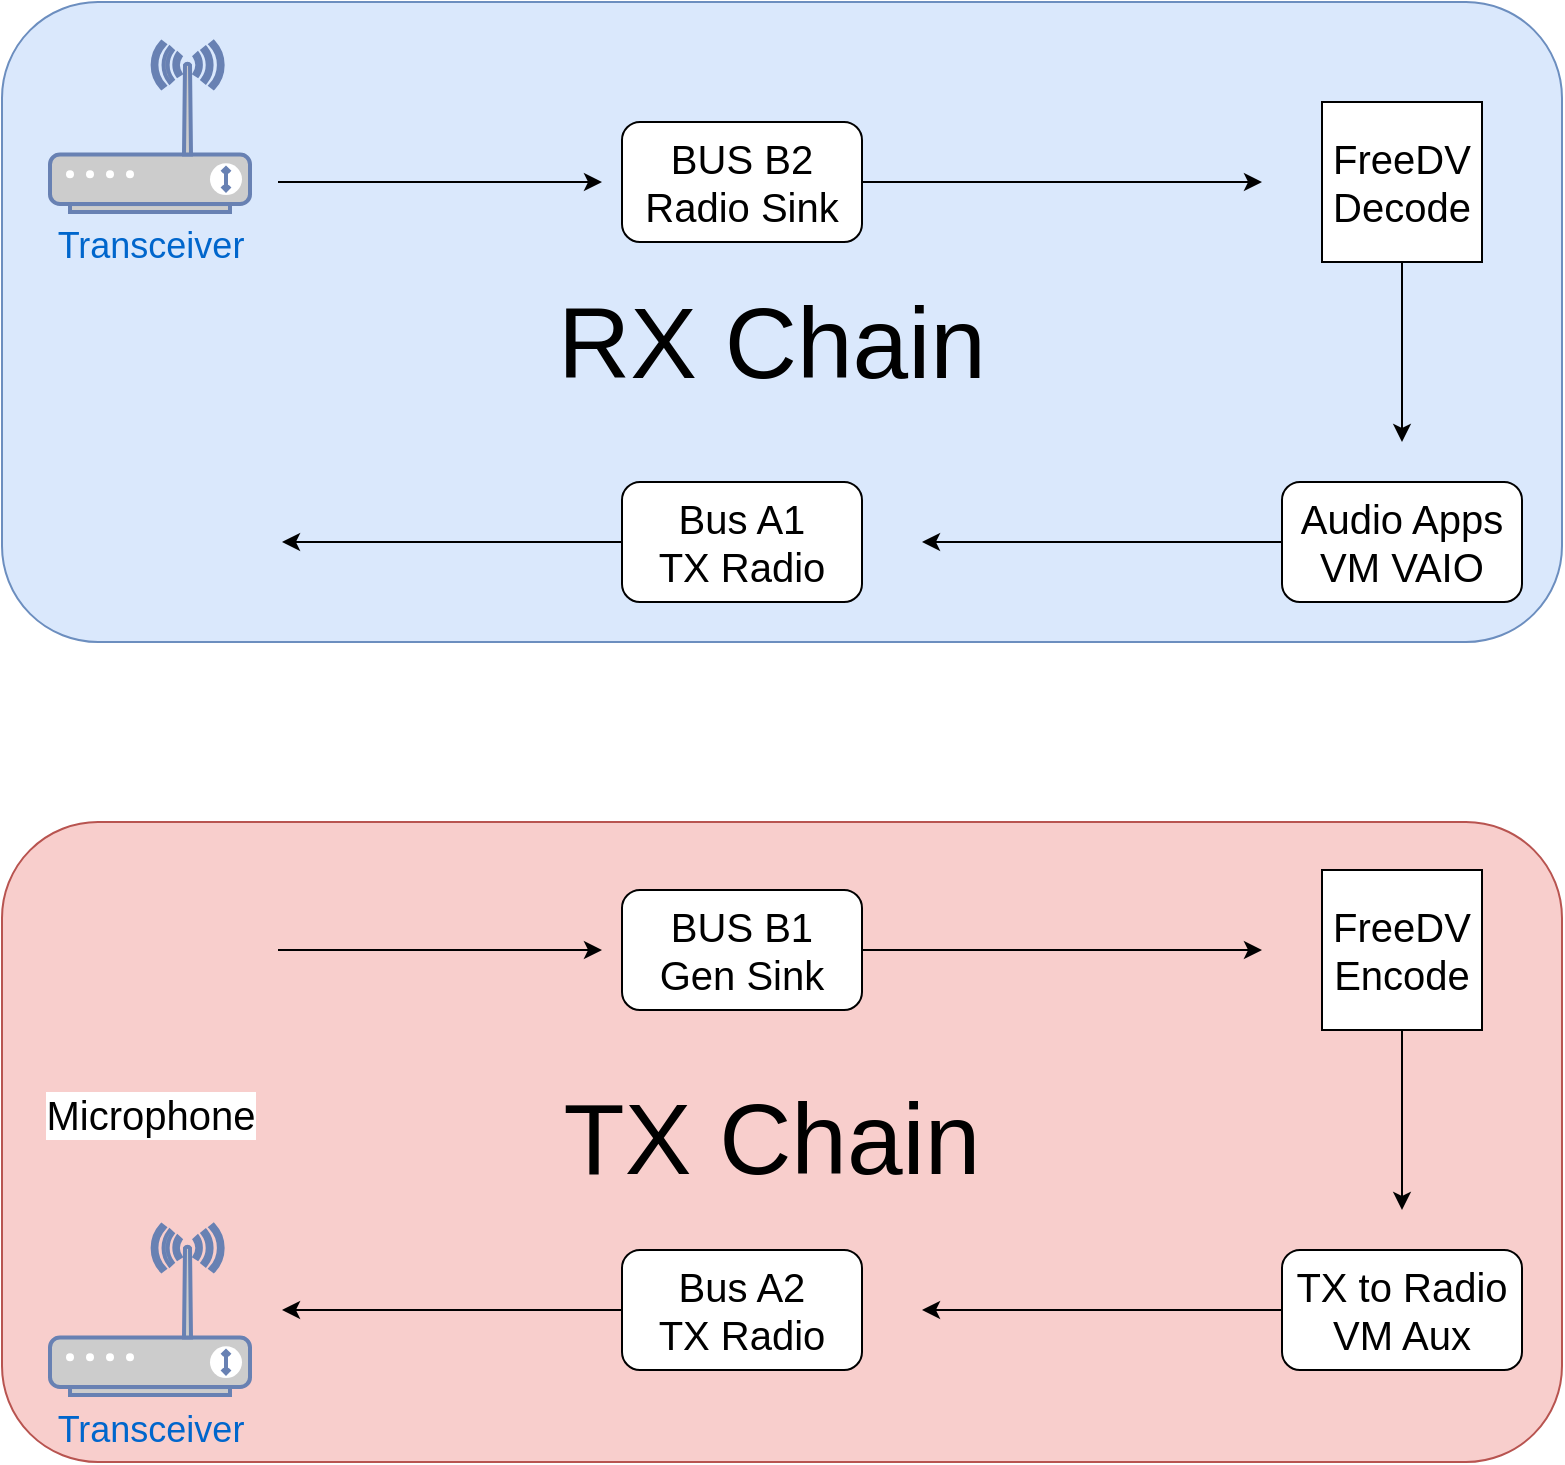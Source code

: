 <mxfile version="13.0.1" type="device"><diagram id="WZSEcZ72RK-5_CEapBzz" name="Page-1"><mxGraphModel dx="2031" dy="1099" grid="1" gridSize="10" guides="1" tooltips="1" connect="1" arrows="1" fold="1" page="1" pageScale="1" pageWidth="1169" pageHeight="827" math="0" shadow="0"><root><mxCell id="0"/><mxCell id="1" parent="0"/><mxCell id="sDihv4JkFy2sAJoEhNzl-34" value="" style="rounded=1;whiteSpace=wrap;html=1;fillColor=#f8cecc;strokeColor=#b85450;" vertex="1" parent="1"><mxGeometry x="200" y="450" width="780" height="320" as="geometry"/></mxCell><mxCell id="sDihv4JkFy2sAJoEhNzl-33" value="" style="rounded=1;whiteSpace=wrap;html=1;fillColor=#dae8fc;strokeColor=#6c8ebf;" vertex="1" parent="1"><mxGeometry x="200" y="40" width="780" height="320" as="geometry"/></mxCell><mxCell id="sDihv4JkFy2sAJoEhNzl-5" style="edgeStyle=orthogonalEdgeStyle;rounded=0;orthogonalLoop=1;jettySize=auto;html=1;exitX=1;exitY=0.5;exitDx=0;exitDy=0;entryX=0;entryY=0.5;entryDx=0;entryDy=0;" edge="1" parent="1" source="sDihv4JkFy2sAJoEhNzl-1"><mxGeometry relative="1" as="geometry"><mxPoint x="500" y="514" as="targetPoint"/></mxGeometry></mxCell><mxCell id="sDihv4JkFy2sAJoEhNzl-1" value="&lt;font style=&quot;font-size: 20px&quot;&gt;Microphone&lt;/font&gt;" style="shape=image;html=1;verticalAlign=top;verticalLabelPosition=bottom;labelBackgroundColor=#ffffff;imageAspect=0;aspect=fixed;image=https://cdn4.iconfinder.com/data/icons/ionicons/512/icon-ios7-mic-128.png" vertex="1" parent="1"><mxGeometry x="210" y="450" width="128" height="128" as="geometry"/></mxCell><mxCell id="sDihv4JkFy2sAJoEhNzl-8" style="edgeStyle=orthogonalEdgeStyle;rounded=0;orthogonalLoop=1;jettySize=auto;html=1;exitX=1;exitY=0.5;exitDx=0;exitDy=0;" edge="1" parent="1" source="sDihv4JkFy2sAJoEhNzl-6"><mxGeometry relative="1" as="geometry"><mxPoint x="830" y="514" as="targetPoint"/></mxGeometry></mxCell><mxCell id="sDihv4JkFy2sAJoEhNzl-6" value="&lt;div&gt;&lt;font style=&quot;font-size: 20px&quot;&gt;BUS B1&lt;/font&gt;&lt;/div&gt;&lt;div&gt;&lt;font style=&quot;font-size: 20px&quot;&gt;Gen Sink&lt;br&gt;&lt;/font&gt;&lt;/div&gt;" style="rounded=1;whiteSpace=wrap;html=1;" vertex="1" parent="1"><mxGeometry x="510" y="484" width="120" height="60" as="geometry"/></mxCell><mxCell id="sDihv4JkFy2sAJoEhNzl-15" style="edgeStyle=orthogonalEdgeStyle;rounded=0;orthogonalLoop=1;jettySize=auto;html=1;" edge="1" parent="1" source="sDihv4JkFy2sAJoEhNzl-7"><mxGeometry relative="1" as="geometry"><mxPoint x="900" y="644" as="targetPoint"/></mxGeometry></mxCell><mxCell id="sDihv4JkFy2sAJoEhNzl-7" value="&lt;div style=&quot;font-size: 20px&quot;&gt;&lt;font style=&quot;font-size: 20px&quot;&gt;FreeDV&lt;/font&gt;&lt;/div&gt;&lt;div style=&quot;font-size: 20px&quot;&gt;&lt;font style=&quot;font-size: 20px&quot;&gt;Encode&lt;br&gt;&lt;/font&gt;&lt;/div&gt;" style="whiteSpace=wrap;html=1;aspect=fixed;" vertex="1" parent="1"><mxGeometry x="860" y="474" width="80" height="80" as="geometry"/></mxCell><mxCell id="sDihv4JkFy2sAJoEhNzl-11" value="" style="edgeStyle=orthogonalEdgeStyle;rounded=0;orthogonalLoop=1;jettySize=auto;html=1;" edge="1" parent="1" source="sDihv4JkFy2sAJoEhNzl-9"><mxGeometry relative="1" as="geometry"><mxPoint x="660" y="694" as="targetPoint"/></mxGeometry></mxCell><mxCell id="sDihv4JkFy2sAJoEhNzl-9" value="&lt;div style=&quot;font-size: 20px&quot;&gt;&lt;font style=&quot;font-size: 20px&quot;&gt;TX to Radio&lt;/font&gt;&lt;/div&gt;&lt;div style=&quot;font-size: 20px&quot;&gt;&lt;font style=&quot;font-size: 20px&quot;&gt;VM Aux&lt;/font&gt;&lt;br&gt;&lt;/div&gt;" style="rounded=1;whiteSpace=wrap;html=1;" vertex="1" parent="1"><mxGeometry x="840" y="664" width="120" height="60" as="geometry"/></mxCell><mxCell id="sDihv4JkFy2sAJoEhNzl-14" style="edgeStyle=orthogonalEdgeStyle;rounded=0;orthogonalLoop=1;jettySize=auto;html=1;" edge="1" parent="1" source="sDihv4JkFy2sAJoEhNzl-10"><mxGeometry relative="1" as="geometry"><mxPoint x="340" y="694" as="targetPoint"/></mxGeometry></mxCell><mxCell id="sDihv4JkFy2sAJoEhNzl-10" value="&lt;div style=&quot;font-size: 20px&quot;&gt;&lt;font style=&quot;font-size: 20px&quot;&gt;Bus A2&lt;br&gt;TX Radio&lt;br&gt;&lt;/font&gt;&lt;/div&gt;" style="rounded=1;whiteSpace=wrap;html=1;" vertex="1" parent="1"><mxGeometry x="510" y="664" width="120" height="60" as="geometry"/></mxCell><mxCell id="sDihv4JkFy2sAJoEhNzl-13" value="&lt;font style=&quot;font-size: 18px&quot;&gt;Transceiver&lt;/font&gt;" style="fontColor=#0066CC;verticalAlign=top;verticalLabelPosition=bottom;labelPosition=center;align=center;html=1;outlineConnect=0;fillColor=#CCCCCC;strokeColor=#6881B3;gradientColor=none;gradientDirection=north;strokeWidth=2;shape=mxgraph.networks.wireless_modem;" vertex="1" parent="1"><mxGeometry x="224" y="651.5" width="100" height="85" as="geometry"/></mxCell><mxCell id="sDihv4JkFy2sAJoEhNzl-20" value="&lt;font style=&quot;font-size: 18px&quot;&gt;Transceiver&lt;/font&gt;" style="fontColor=#0066CC;verticalAlign=top;verticalLabelPosition=bottom;labelPosition=center;align=center;html=1;outlineConnect=0;fillColor=#CCCCCC;strokeColor=#6881B3;gradientColor=none;gradientDirection=north;strokeWidth=2;shape=mxgraph.networks.wireless_modem;" vertex="1" parent="1"><mxGeometry x="224" y="60" width="100" height="85" as="geometry"/></mxCell><mxCell id="sDihv4JkFy2sAJoEhNzl-22" style="edgeStyle=orthogonalEdgeStyle;rounded=0;orthogonalLoop=1;jettySize=auto;html=1;exitX=1;exitY=0.5;exitDx=0;exitDy=0;entryX=0;entryY=0.5;entryDx=0;entryDy=0;" edge="1" parent="1"><mxGeometry relative="1" as="geometry"><mxPoint x="338.0" y="130" as="sourcePoint"/><mxPoint x="500" y="130" as="targetPoint"/></mxGeometry></mxCell><mxCell id="sDihv4JkFy2sAJoEhNzl-23" style="edgeStyle=orthogonalEdgeStyle;rounded=0;orthogonalLoop=1;jettySize=auto;html=1;exitX=1;exitY=0.5;exitDx=0;exitDy=0;" edge="1" parent="1" source="sDihv4JkFy2sAJoEhNzl-24"><mxGeometry relative="1" as="geometry"><mxPoint x="830" y="130" as="targetPoint"/></mxGeometry></mxCell><mxCell id="sDihv4JkFy2sAJoEhNzl-24" value="&lt;div&gt;&lt;font style=&quot;font-size: 20px&quot;&gt;BUS B2&lt;/font&gt;&lt;/div&gt;&lt;div&gt;&lt;font style=&quot;font-size: 20px&quot;&gt;Radio Sink&lt;br&gt;&lt;/font&gt;&lt;/div&gt;" style="rounded=1;whiteSpace=wrap;html=1;" vertex="1" parent="1"><mxGeometry x="510" y="100" width="120" height="60" as="geometry"/></mxCell><mxCell id="sDihv4JkFy2sAJoEhNzl-25" style="edgeStyle=orthogonalEdgeStyle;rounded=0;orthogonalLoop=1;jettySize=auto;html=1;" edge="1" parent="1" source="sDihv4JkFy2sAJoEhNzl-26"><mxGeometry relative="1" as="geometry"><mxPoint x="900" y="260" as="targetPoint"/></mxGeometry></mxCell><mxCell id="sDihv4JkFy2sAJoEhNzl-26" value="&lt;div style=&quot;font-size: 20px&quot;&gt;&lt;font style=&quot;font-size: 20px&quot;&gt;FreeDV&lt;/font&gt;&lt;/div&gt;&lt;div style=&quot;font-size: 20px&quot;&gt;&lt;font style=&quot;font-size: 20px&quot;&gt;Decode&lt;br&gt;&lt;/font&gt;&lt;/div&gt;" style="whiteSpace=wrap;html=1;aspect=fixed;" vertex="1" parent="1"><mxGeometry x="860" y="90" width="80" height="80" as="geometry"/></mxCell><mxCell id="sDihv4JkFy2sAJoEhNzl-27" value="" style="edgeStyle=orthogonalEdgeStyle;rounded=0;orthogonalLoop=1;jettySize=auto;html=1;" edge="1" parent="1" source="sDihv4JkFy2sAJoEhNzl-28"><mxGeometry relative="1" as="geometry"><mxPoint x="660" y="310" as="targetPoint"/></mxGeometry></mxCell><mxCell id="sDihv4JkFy2sAJoEhNzl-28" value="&lt;div style=&quot;font-size: 20px&quot;&gt;Audio Apps&lt;br&gt;&lt;/div&gt;&lt;div style=&quot;font-size: 20px&quot;&gt;&lt;font style=&quot;font-size: 20px&quot;&gt;VM VAIO&lt;/font&gt;&lt;br&gt;&lt;/div&gt;" style="rounded=1;whiteSpace=wrap;html=1;" vertex="1" parent="1"><mxGeometry x="840" y="280" width="120" height="60" as="geometry"/></mxCell><mxCell id="sDihv4JkFy2sAJoEhNzl-29" style="edgeStyle=orthogonalEdgeStyle;rounded=0;orthogonalLoop=1;jettySize=auto;html=1;" edge="1" parent="1" source="sDihv4JkFy2sAJoEhNzl-30"><mxGeometry relative="1" as="geometry"><mxPoint x="340" y="310" as="targetPoint"/></mxGeometry></mxCell><mxCell id="sDihv4JkFy2sAJoEhNzl-30" value="&lt;div style=&quot;font-size: 20px&quot;&gt;&lt;font style=&quot;font-size: 20px&quot;&gt;Bus A1&lt;br&gt;TX Radio&lt;br&gt;&lt;/font&gt;&lt;/div&gt;" style="rounded=1;whiteSpace=wrap;html=1;" vertex="1" parent="1"><mxGeometry x="510" y="280" width="120" height="60" as="geometry"/></mxCell><mxCell id="sDihv4JkFy2sAJoEhNzl-31" value="" style="shape=image;html=1;verticalAlign=top;verticalLabelPosition=bottom;labelBackgroundColor=#ffffff;imageAspect=0;aspect=fixed;image=https://cdn3.iconfinder.com/data/icons/google-material-design-icons/48/ic_speaker_48px-128.png" vertex="1" parent="1"><mxGeometry x="210" y="240" width="128" height="128" as="geometry"/></mxCell><mxCell id="sDihv4JkFy2sAJoEhNzl-35" value="&lt;font style=&quot;font-size: 50px&quot;&gt;RX Chain&lt;/font&gt;" style="text;html=1;strokeColor=none;fillColor=none;align=center;verticalAlign=middle;whiteSpace=wrap;rounded=0;" vertex="1" parent="1"><mxGeometry x="415" y="180" width="340" height="60" as="geometry"/></mxCell><mxCell id="sDihv4JkFy2sAJoEhNzl-36" value="&lt;font style=&quot;font-size: 50px&quot;&gt;TX Chain&lt;/font&gt;" style="text;html=1;strokeColor=none;fillColor=none;align=center;verticalAlign=middle;whiteSpace=wrap;rounded=0;" vertex="1" parent="1"><mxGeometry x="415" y="578" width="340" height="60" as="geometry"/></mxCell></root></mxGraphModel></diagram></mxfile>